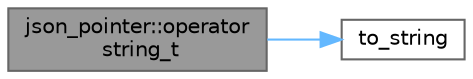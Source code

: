 digraph "json_pointer::operator string_t"
{
 // INTERACTIVE_SVG=YES
 // LATEX_PDF_SIZE
  bgcolor="transparent";
  edge [fontname=Helvetica,fontsize=10,labelfontname=Helvetica,labelfontsize=10];
  node [fontname=Helvetica,fontsize=10,shape=box,height=0.2,width=0.4];
  rankdir="LR";
  Node1 [id="Node000001",label="json_pointer::operator\l string_t",height=0.2,width=0.4,color="gray40", fillcolor="grey60", style="filled", fontcolor="black",tooltip="return a string representation of the JSON pointer"];
  Node1 -> Node2 [id="edge1_Node000001_Node000002",color="steelblue1",style="solid",tooltip=" "];
  Node2 [id="Node000002",label="to_string",height=0.2,width=0.4,color="grey40", fillcolor="white", style="filled",URL="$json_8hpp.html#a5b9ca6dc52cf4226c68d67f895b2a1d4",tooltip="user-defined to_string function for JSON values"];
}
